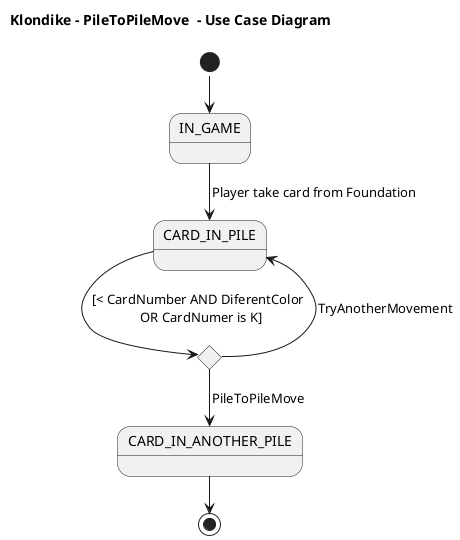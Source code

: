 @startuml UCPileToPileMove
!pragma layout smetana
title Klondike - PileToPileMove  - Use Case Diagram

state IN_GAME
state CARD_IN_PILE
state if <<choice>>
state CARD_IN_ANOTHER_PILE

[*] --> IN_GAME
IN_GAME --> CARD_IN_PILE: Player take card from Foundation
CARD_IN_PILE --> if: [< CardNumber AND DiferentColor \n OR CardNumer is K]
if --> CARD_IN_ANOTHER_PILE: PileToPileMove
if --> CARD_IN_PILE: TryAnotherMovement
CARD_IN_ANOTHER_PILE--> [*]

@enduml
